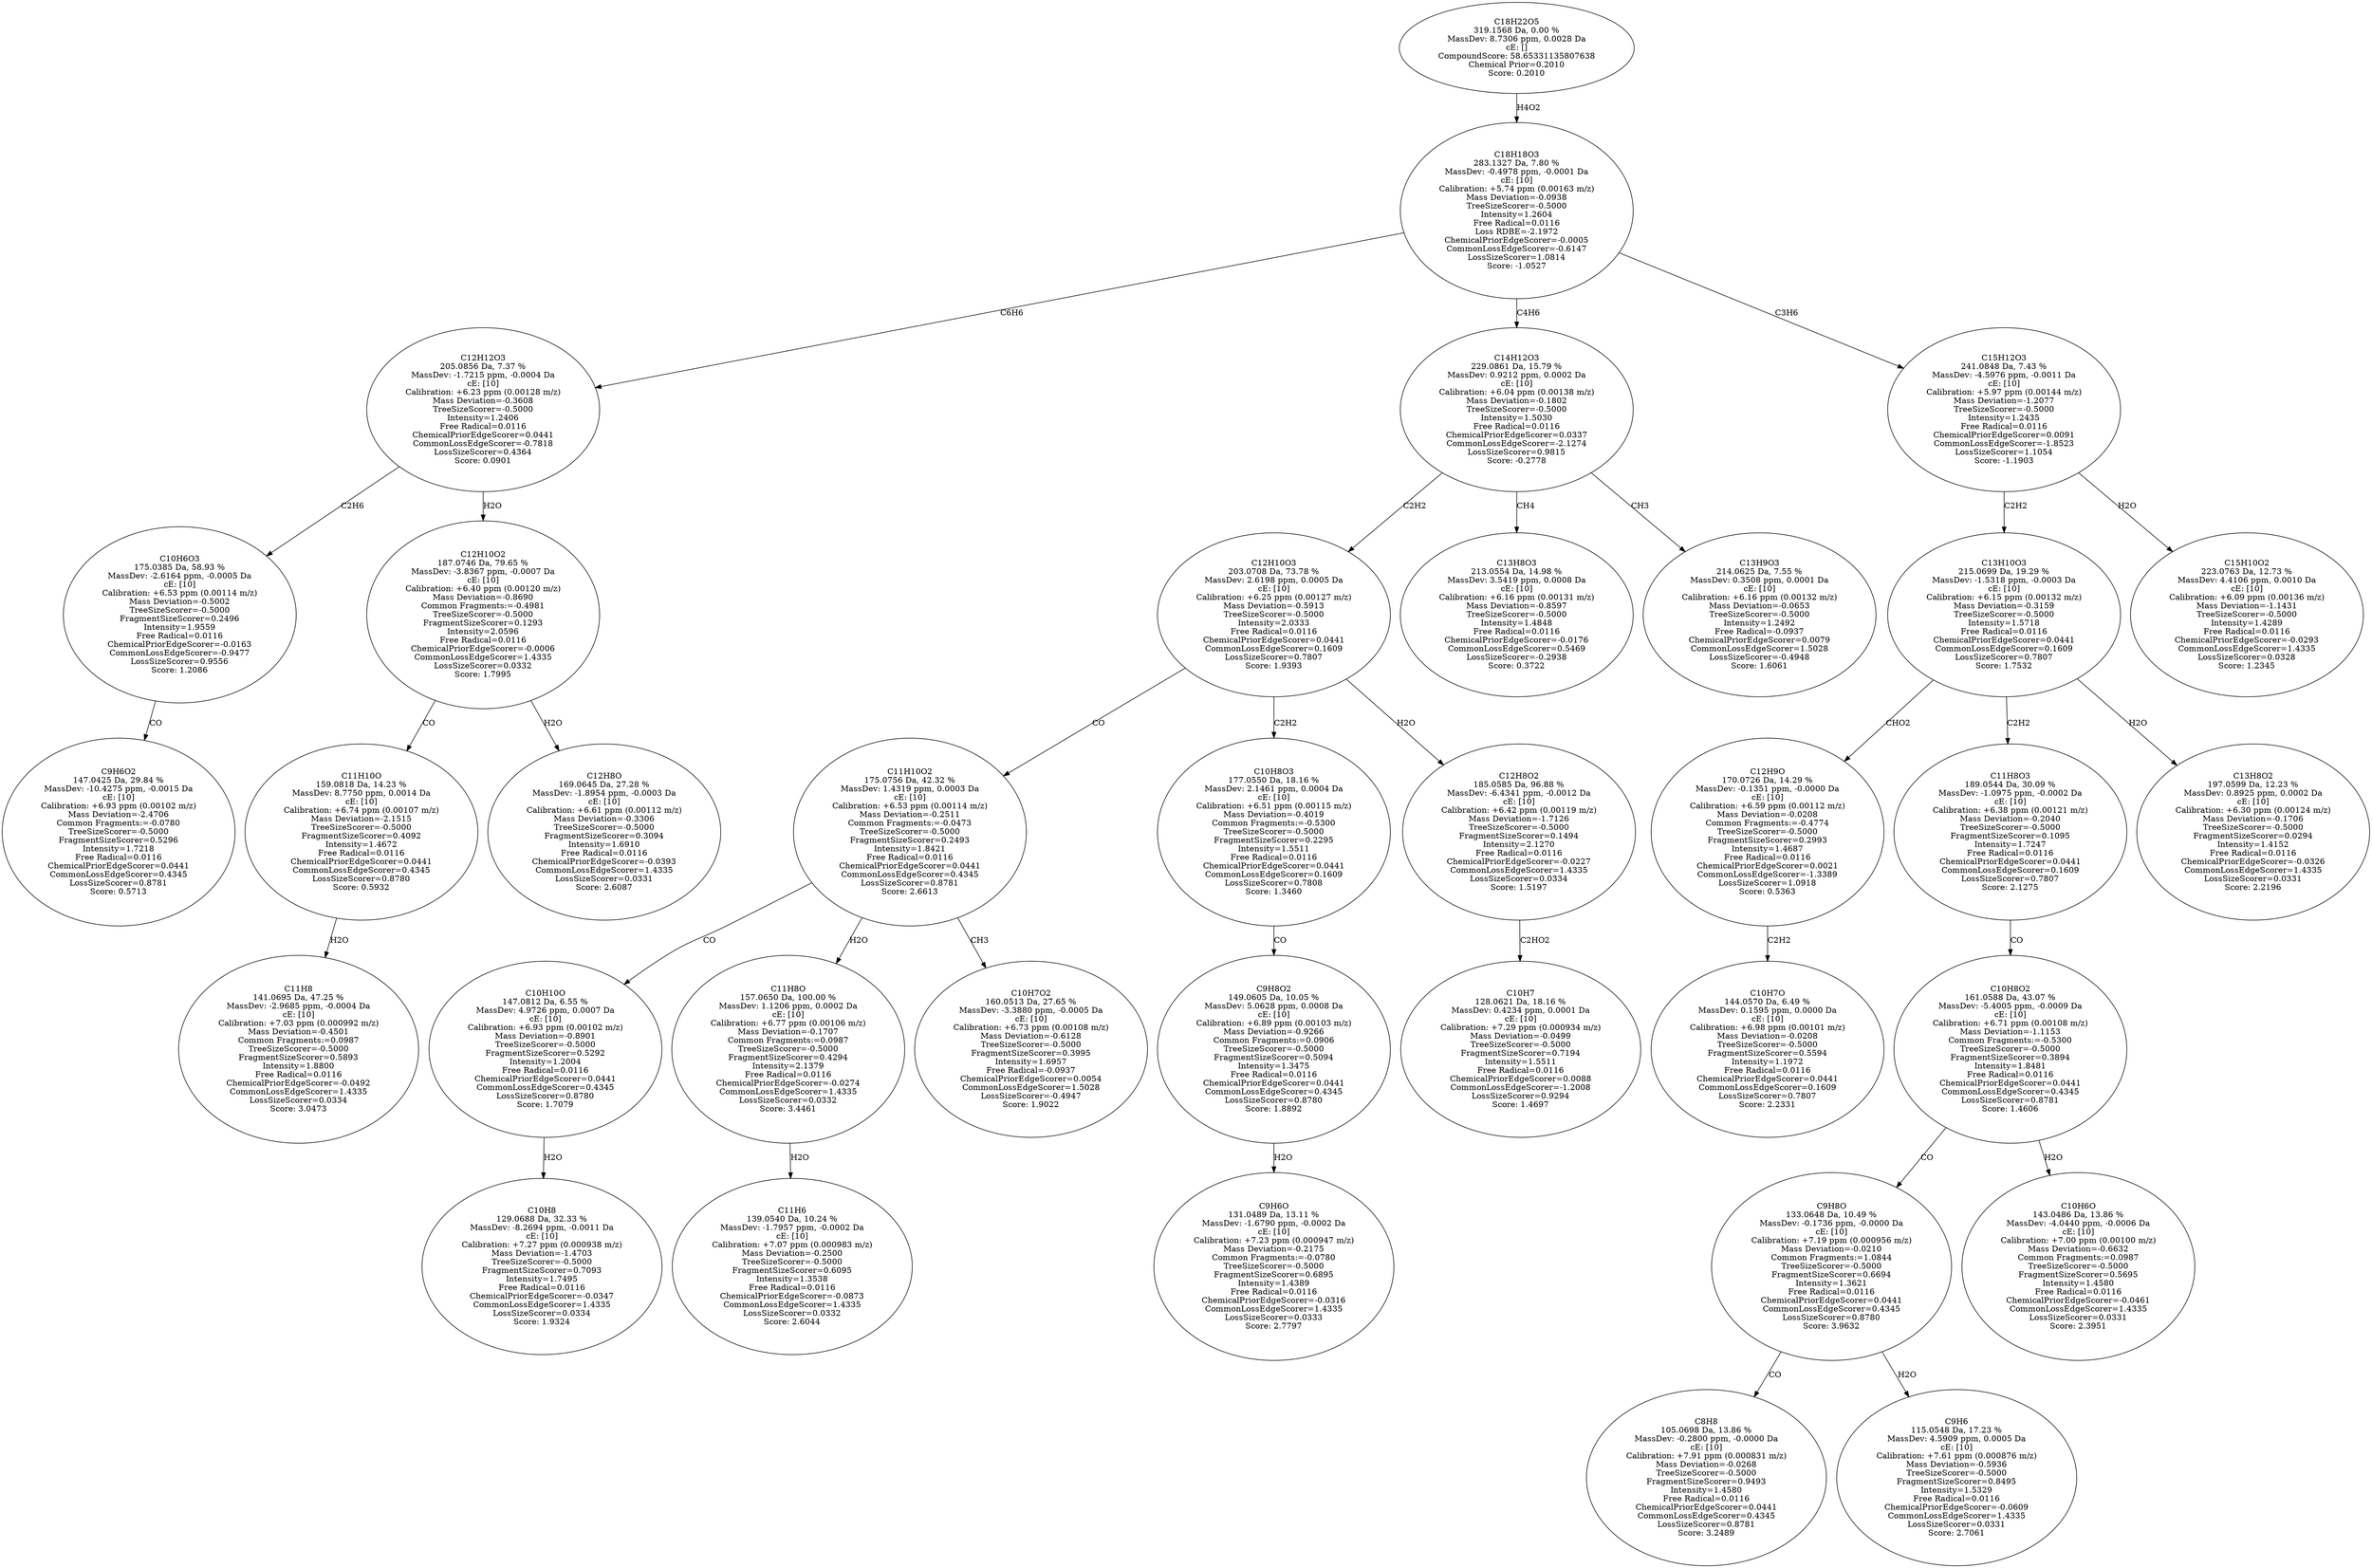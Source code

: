 strict digraph {
v1 [label="C9H6O2\n147.0425 Da, 29.84 %\nMassDev: -10.4275 ppm, -0.0015 Da\ncE: [10]\nCalibration: +6.93 ppm (0.00102 m/z)\nMass Deviation=-2.4706\nCommon Fragments:=-0.0780\nTreeSizeScorer=-0.5000\nFragmentSizeScorer=0.5296\nIntensity=1.7218\nFree Radical=0.0116\nChemicalPriorEdgeScorer=0.0441\nCommonLossEdgeScorer=0.4345\nLossSizeScorer=0.8781\nScore: 0.5713"];
v2 [label="C10H6O3\n175.0385 Da, 58.93 %\nMassDev: -2.6164 ppm, -0.0005 Da\ncE: [10]\nCalibration: +6.53 ppm (0.00114 m/z)\nMass Deviation=-0.5002\nTreeSizeScorer=-0.5000\nFragmentSizeScorer=0.2496\nIntensity=1.9559\nFree Radical=0.0116\nChemicalPriorEdgeScorer=-0.0163\nCommonLossEdgeScorer=-0.9477\nLossSizeScorer=0.9556\nScore: 1.2086"];
v3 [label="C11H8\n141.0695 Da, 47.25 %\nMassDev: -2.9685 ppm, -0.0004 Da\ncE: [10]\nCalibration: +7.03 ppm (0.000992 m/z)\nMass Deviation=-0.4501\nCommon Fragments:=0.0987\nTreeSizeScorer=-0.5000\nFragmentSizeScorer=0.5893\nIntensity=1.8800\nFree Radical=0.0116\nChemicalPriorEdgeScorer=-0.0492\nCommonLossEdgeScorer=1.4335\nLossSizeScorer=0.0334\nScore: 3.0473"];
v4 [label="C11H10O\n159.0818 Da, 14.23 %\nMassDev: 8.7750 ppm, 0.0014 Da\ncE: [10]\nCalibration: +6.74 ppm (0.00107 m/z)\nMass Deviation=-2.1515\nTreeSizeScorer=-0.5000\nFragmentSizeScorer=0.4092\nIntensity=1.4672\nFree Radical=0.0116\nChemicalPriorEdgeScorer=0.0441\nCommonLossEdgeScorer=0.4345\nLossSizeScorer=0.8780\nScore: 0.5932"];
v5 [label="C12H8O\n169.0645 Da, 27.28 %\nMassDev: -1.8954 ppm, -0.0003 Da\ncE: [10]\nCalibration: +6.61 ppm (0.00112 m/z)\nMass Deviation=-0.3306\nTreeSizeScorer=-0.5000\nFragmentSizeScorer=0.3094\nIntensity=1.6910\nFree Radical=0.0116\nChemicalPriorEdgeScorer=-0.0393\nCommonLossEdgeScorer=1.4335\nLossSizeScorer=0.0331\nScore: 2.6087"];
v6 [label="C12H10O2\n187.0746 Da, 79.65 %\nMassDev: -3.8367 ppm, -0.0007 Da\ncE: [10]\nCalibration: +6.40 ppm (0.00120 m/z)\nMass Deviation=-0.8690\nCommon Fragments:=-0.4981\nTreeSizeScorer=-0.5000\nFragmentSizeScorer=0.1293\nIntensity=2.0596\nFree Radical=0.0116\nChemicalPriorEdgeScorer=-0.0006\nCommonLossEdgeScorer=1.4335\nLossSizeScorer=0.0332\nScore: 1.7995"];
v7 [label="C12H12O3\n205.0856 Da, 7.37 %\nMassDev: -1.7215 ppm, -0.0004 Da\ncE: [10]\nCalibration: +6.23 ppm (0.00128 m/z)\nMass Deviation=-0.3608\nTreeSizeScorer=-0.5000\nIntensity=1.2406\nFree Radical=0.0116\nChemicalPriorEdgeScorer=0.0441\nCommonLossEdgeScorer=-0.7818\nLossSizeScorer=0.4364\nScore: 0.0901"];
v8 [label="C10H8\n129.0688 Da, 32.33 %\nMassDev: -8.2694 ppm, -0.0011 Da\ncE: [10]\nCalibration: +7.27 ppm (0.000938 m/z)\nMass Deviation=-1.4703\nTreeSizeScorer=-0.5000\nFragmentSizeScorer=0.7093\nIntensity=1.7495\nFree Radical=0.0116\nChemicalPriorEdgeScorer=-0.0347\nCommonLossEdgeScorer=1.4335\nLossSizeScorer=0.0334\nScore: 1.9324"];
v9 [label="C10H10O\n147.0812 Da, 6.55 %\nMassDev: 4.9726 ppm, 0.0007 Da\ncE: [10]\nCalibration: +6.93 ppm (0.00102 m/z)\nMass Deviation=-0.8901\nTreeSizeScorer=-0.5000\nFragmentSizeScorer=0.5292\nIntensity=1.2004\nFree Radical=0.0116\nChemicalPriorEdgeScorer=0.0441\nCommonLossEdgeScorer=0.4345\nLossSizeScorer=0.8780\nScore: 1.7079"];
v10 [label="C11H6\n139.0540 Da, 10.24 %\nMassDev: -1.7957 ppm, -0.0002 Da\ncE: [10]\nCalibration: +7.07 ppm (0.000983 m/z)\nMass Deviation=-0.2500\nTreeSizeScorer=-0.5000\nFragmentSizeScorer=0.6095\nIntensity=1.3538\nFree Radical=0.0116\nChemicalPriorEdgeScorer=-0.0873\nCommonLossEdgeScorer=1.4335\nLossSizeScorer=0.0332\nScore: 2.6044"];
v11 [label="C11H8O\n157.0650 Da, 100.00 %\nMassDev: 1.1206 ppm, 0.0002 Da\ncE: [10]\nCalibration: +6.77 ppm (0.00106 m/z)\nMass Deviation=-0.1707\nCommon Fragments:=0.0987\nTreeSizeScorer=-0.5000\nFragmentSizeScorer=0.4294\nIntensity=2.1379\nFree Radical=0.0116\nChemicalPriorEdgeScorer=-0.0274\nCommonLossEdgeScorer=1.4335\nLossSizeScorer=0.0332\nScore: 3.4461"];
v12 [label="C10H7O2\n160.0513 Da, 27.65 %\nMassDev: -3.3880 ppm, -0.0005 Da\ncE: [10]\nCalibration: +6.73 ppm (0.00108 m/z)\nMass Deviation=-0.6128\nTreeSizeScorer=-0.5000\nFragmentSizeScorer=0.3995\nIntensity=1.6957\nFree Radical=-0.0937\nChemicalPriorEdgeScorer=0.0054\nCommonLossEdgeScorer=1.5028\nLossSizeScorer=-0.4947\nScore: 1.9022"];
v13 [label="C11H10O2\n175.0756 Da, 42.32 %\nMassDev: 1.4319 ppm, 0.0003 Da\ncE: [10]\nCalibration: +6.53 ppm (0.00114 m/z)\nMass Deviation=-0.2511\nCommon Fragments:=-0.0473\nTreeSizeScorer=-0.5000\nFragmentSizeScorer=0.2493\nIntensity=1.8421\nFree Radical=0.0116\nChemicalPriorEdgeScorer=0.0441\nCommonLossEdgeScorer=0.4345\nLossSizeScorer=0.8781\nScore: 2.6613"];
v14 [label="C9H6O\n131.0489 Da, 13.11 %\nMassDev: -1.6790 ppm, -0.0002 Da\ncE: [10]\nCalibration: +7.23 ppm (0.000947 m/z)\nMass Deviation=-0.2175\nCommon Fragments:=-0.0780\nTreeSizeScorer=-0.5000\nFragmentSizeScorer=0.6895\nIntensity=1.4389\nFree Radical=0.0116\nChemicalPriorEdgeScorer=-0.0316\nCommonLossEdgeScorer=1.4335\nLossSizeScorer=0.0333\nScore: 2.7797"];
v15 [label="C9H8O2\n149.0605 Da, 10.05 %\nMassDev: 5.0628 ppm, 0.0008 Da\ncE: [10]\nCalibration: +6.89 ppm (0.00103 m/z)\nMass Deviation=-0.9266\nCommon Fragments:=0.0906\nTreeSizeScorer=-0.5000\nFragmentSizeScorer=0.5094\nIntensity=1.3475\nFree Radical=0.0116\nChemicalPriorEdgeScorer=0.0441\nCommonLossEdgeScorer=0.4345\nLossSizeScorer=0.8780\nScore: 1.8892"];
v16 [label="C10H8O3\n177.0550 Da, 18.16 %\nMassDev: 2.1461 ppm, 0.0004 Da\ncE: [10]\nCalibration: +6.51 ppm (0.00115 m/z)\nMass Deviation=-0.4019\nCommon Fragments:=-0.5300\nTreeSizeScorer=-0.5000\nFragmentSizeScorer=0.2295\nIntensity=1.5511\nFree Radical=0.0116\nChemicalPriorEdgeScorer=0.0441\nCommonLossEdgeScorer=0.1609\nLossSizeScorer=0.7808\nScore: 1.3460"];
v17 [label="C10H7\n128.0621 Da, 18.16 %\nMassDev: 0.4234 ppm, 0.0001 Da\ncE: [10]\nCalibration: +7.29 ppm (0.000934 m/z)\nMass Deviation=-0.0499\nTreeSizeScorer=-0.5000\nFragmentSizeScorer=0.7194\nIntensity=1.5511\nFree Radical=0.0116\nChemicalPriorEdgeScorer=0.0088\nCommonLossEdgeScorer=-1.2008\nLossSizeScorer=0.9294\nScore: 1.4697"];
v18 [label="C12H8O2\n185.0585 Da, 96.88 %\nMassDev: -6.4341 ppm, -0.0012 Da\ncE: [10]\nCalibration: +6.42 ppm (0.00119 m/z)\nMass Deviation=-1.7126\nTreeSizeScorer=-0.5000\nFragmentSizeScorer=0.1494\nIntensity=2.1270\nFree Radical=0.0116\nChemicalPriorEdgeScorer=-0.0227\nCommonLossEdgeScorer=1.4335\nLossSizeScorer=0.0334\nScore: 1.5197"];
v19 [label="C12H10O3\n203.0708 Da, 73.78 %\nMassDev: 2.6198 ppm, 0.0005 Da\ncE: [10]\nCalibration: +6.25 ppm (0.00127 m/z)\nMass Deviation=-0.5913\nTreeSizeScorer=-0.5000\nIntensity=2.0333\nFree Radical=0.0116\nChemicalPriorEdgeScorer=0.0441\nCommonLossEdgeScorer=0.1609\nLossSizeScorer=0.7807\nScore: 1.9393"];
v20 [label="C13H8O3\n213.0554 Da, 14.98 %\nMassDev: 3.5419 ppm, 0.0008 Da\ncE: [10]\nCalibration: +6.16 ppm (0.00131 m/z)\nMass Deviation=-0.8597\nTreeSizeScorer=-0.5000\nIntensity=1.4848\nFree Radical=0.0116\nChemicalPriorEdgeScorer=-0.0176\nCommonLossEdgeScorer=0.5469\nLossSizeScorer=-0.2938\nScore: 0.3722"];
v21 [label="C13H9O3\n214.0625 Da, 7.55 %\nMassDev: 0.3508 ppm, 0.0001 Da\ncE: [10]\nCalibration: +6.16 ppm (0.00132 m/z)\nMass Deviation=-0.0653\nTreeSizeScorer=-0.5000\nIntensity=1.2492\nFree Radical=-0.0937\nChemicalPriorEdgeScorer=0.0079\nCommonLossEdgeScorer=1.5028\nLossSizeScorer=-0.4948\nScore: 1.6061"];
v22 [label="C14H12O3\n229.0861 Da, 15.79 %\nMassDev: 0.9212 ppm, 0.0002 Da\ncE: [10]\nCalibration: +6.04 ppm (0.00138 m/z)\nMass Deviation=-0.1802\nTreeSizeScorer=-0.5000\nIntensity=1.5030\nFree Radical=0.0116\nChemicalPriorEdgeScorer=0.0337\nCommonLossEdgeScorer=-2.1274\nLossSizeScorer=0.9815\nScore: -0.2778"];
v23 [label="C10H7O\n144.0570 Da, 6.49 %\nMassDev: 0.1595 ppm, 0.0000 Da\ncE: [10]\nCalibration: +6.98 ppm (0.00101 m/z)\nMass Deviation=-0.0208\nTreeSizeScorer=-0.5000\nFragmentSizeScorer=0.5594\nIntensity=1.1972\nFree Radical=0.0116\nChemicalPriorEdgeScorer=0.0441\nCommonLossEdgeScorer=0.1609\nLossSizeScorer=0.7807\nScore: 2.2331"];
v24 [label="C12H9O\n170.0726 Da, 14.29 %\nMassDev: -0.1351 ppm, -0.0000 Da\ncE: [10]\nCalibration: +6.59 ppm (0.00112 m/z)\nMass Deviation=-0.0208\nCommon Fragments:=-0.4774\nTreeSizeScorer=-0.5000\nFragmentSizeScorer=0.2993\nIntensity=1.4687\nFree Radical=0.0116\nChemicalPriorEdgeScorer=0.0021\nCommonLossEdgeScorer=-1.3389\nLossSizeScorer=1.0918\nScore: 0.5363"];
v25 [label="C8H8\n105.0698 Da, 13.86 %\nMassDev: -0.2800 ppm, -0.0000 Da\ncE: [10]\nCalibration: +7.91 ppm (0.000831 m/z)\nMass Deviation=-0.0268\nTreeSizeScorer=-0.5000\nFragmentSizeScorer=0.9493\nIntensity=1.4580\nFree Radical=0.0116\nChemicalPriorEdgeScorer=0.0441\nCommonLossEdgeScorer=0.4345\nLossSizeScorer=0.8781\nScore: 3.2489"];
v26 [label="C9H6\n115.0548 Da, 17.23 %\nMassDev: 4.5909 ppm, 0.0005 Da\ncE: [10]\nCalibration: +7.61 ppm (0.000876 m/z)\nMass Deviation=-0.5936\nTreeSizeScorer=-0.5000\nFragmentSizeScorer=0.8495\nIntensity=1.5329\nFree Radical=0.0116\nChemicalPriorEdgeScorer=-0.0609\nCommonLossEdgeScorer=1.4335\nLossSizeScorer=0.0331\nScore: 2.7061"];
v27 [label="C9H8O\n133.0648 Da, 10.49 %\nMassDev: -0.1736 ppm, -0.0000 Da\ncE: [10]\nCalibration: +7.19 ppm (0.000956 m/z)\nMass Deviation=-0.0210\nCommon Fragments:=1.0844\nTreeSizeScorer=-0.5000\nFragmentSizeScorer=0.6694\nIntensity=1.3621\nFree Radical=0.0116\nChemicalPriorEdgeScorer=0.0441\nCommonLossEdgeScorer=0.4345\nLossSizeScorer=0.8780\nScore: 3.9632"];
v28 [label="C10H6O\n143.0486 Da, 13.86 %\nMassDev: -4.0440 ppm, -0.0006 Da\ncE: [10]\nCalibration: +7.00 ppm (0.00100 m/z)\nMass Deviation=-0.6632\nCommon Fragments:=0.0987\nTreeSizeScorer=-0.5000\nFragmentSizeScorer=0.5695\nIntensity=1.4580\nFree Radical=0.0116\nChemicalPriorEdgeScorer=-0.0461\nCommonLossEdgeScorer=1.4335\nLossSizeScorer=0.0331\nScore: 2.3951"];
v29 [label="C10H8O2\n161.0588 Da, 43.07 %\nMassDev: -5.4005 ppm, -0.0009 Da\ncE: [10]\nCalibration: +6.71 ppm (0.00108 m/z)\nMass Deviation=-1.1153\nCommon Fragments:=-0.5300\nTreeSizeScorer=-0.5000\nFragmentSizeScorer=0.3894\nIntensity=1.8481\nFree Radical=0.0116\nChemicalPriorEdgeScorer=0.0441\nCommonLossEdgeScorer=0.4345\nLossSizeScorer=0.8781\nScore: 1.4606"];
v30 [label="C11H8O3\n189.0544 Da, 30.09 %\nMassDev: -1.0975 ppm, -0.0002 Da\ncE: [10]\nCalibration: +6.38 ppm (0.00121 m/z)\nMass Deviation=-0.2040\nTreeSizeScorer=-0.5000\nFragmentSizeScorer=0.1095\nIntensity=1.7247\nFree Radical=0.0116\nChemicalPriorEdgeScorer=0.0441\nCommonLossEdgeScorer=0.1609\nLossSizeScorer=0.7807\nScore: 2.1275"];
v31 [label="C13H8O2\n197.0599 Da, 12.23 %\nMassDev: 0.8925 ppm, 0.0002 Da\ncE: [10]\nCalibration: +6.30 ppm (0.00124 m/z)\nMass Deviation=-0.1706\nTreeSizeScorer=-0.5000\nFragmentSizeScorer=0.0294\nIntensity=1.4152\nFree Radical=0.0116\nChemicalPriorEdgeScorer=-0.0326\nCommonLossEdgeScorer=1.4335\nLossSizeScorer=0.0331\nScore: 2.2196"];
v32 [label="C13H10O3\n215.0699 Da, 19.29 %\nMassDev: -1.5318 ppm, -0.0003 Da\ncE: [10]\nCalibration: +6.15 ppm (0.00132 m/z)\nMass Deviation=-0.3159\nTreeSizeScorer=-0.5000\nIntensity=1.5718\nFree Radical=0.0116\nChemicalPriorEdgeScorer=0.0441\nCommonLossEdgeScorer=0.1609\nLossSizeScorer=0.7807\nScore: 1.7532"];
v33 [label="C15H10O2\n223.0763 Da, 12.73 %\nMassDev: 4.4106 ppm, 0.0010 Da\ncE: [10]\nCalibration: +6.09 ppm (0.00136 m/z)\nMass Deviation=-1.1431\nTreeSizeScorer=-0.5000\nIntensity=1.4289\nFree Radical=0.0116\nChemicalPriorEdgeScorer=-0.0293\nCommonLossEdgeScorer=1.4335\nLossSizeScorer=0.0328\nScore: 1.2345"];
v34 [label="C15H12O3\n241.0848 Da, 7.43 %\nMassDev: -4.5976 ppm, -0.0011 Da\ncE: [10]\nCalibration: +5.97 ppm (0.00144 m/z)\nMass Deviation=-1.2077\nTreeSizeScorer=-0.5000\nIntensity=1.2435\nFree Radical=0.0116\nChemicalPriorEdgeScorer=0.0091\nCommonLossEdgeScorer=-1.8523\nLossSizeScorer=1.1054\nScore: -1.1903"];
v35 [label="C18H18O3\n283.1327 Da, 7.80 %\nMassDev: -0.4978 ppm, -0.0001 Da\ncE: [10]\nCalibration: +5.74 ppm (0.00163 m/z)\nMass Deviation=-0.0938\nTreeSizeScorer=-0.5000\nIntensity=1.2604\nFree Radical=0.0116\nLoss RDBE=-2.1972\nChemicalPriorEdgeScorer=-0.0005\nCommonLossEdgeScorer=-0.6147\nLossSizeScorer=1.0814\nScore: -1.0527"];
v36 [label="C18H22O5\n319.1568 Da, 0.00 %\nMassDev: 8.7306 ppm, 0.0028 Da\ncE: []\nCompoundScore: 58.65331135807638\nChemical Prior=0.2010\nScore: 0.2010"];
v2 -> v1 [label="CO"];
v7 -> v2 [label="C2H6"];
v4 -> v3 [label="H2O"];
v6 -> v4 [label="CO"];
v6 -> v5 [label="H2O"];
v7 -> v6 [label="H2O"];
v35 -> v7 [label="C6H6"];
v9 -> v8 [label="H2O"];
v13 -> v9 [label="CO"];
v11 -> v10 [label="H2O"];
v13 -> v11 [label="H2O"];
v13 -> v12 [label="CH3"];
v19 -> v13 [label="CO"];
v15 -> v14 [label="H2O"];
v16 -> v15 [label="CO"];
v19 -> v16 [label="C2H2"];
v18 -> v17 [label="C2HO2"];
v19 -> v18 [label="H2O"];
v22 -> v19 [label="C2H2"];
v22 -> v20 [label="CH4"];
v22 -> v21 [label="CH3"];
v35 -> v22 [label="C4H6"];
v24 -> v23 [label="C2H2"];
v32 -> v24 [label="CHO2"];
v27 -> v25 [label="CO"];
v27 -> v26 [label="H2O"];
v29 -> v27 [label="CO"];
v29 -> v28 [label="H2O"];
v30 -> v29 [label="CO"];
v32 -> v30 [label="C2H2"];
v32 -> v31 [label="H2O"];
v34 -> v32 [label="C2H2"];
v34 -> v33 [label="H2O"];
v35 -> v34 [label="C3H6"];
v36 -> v35 [label="H4O2"];
}